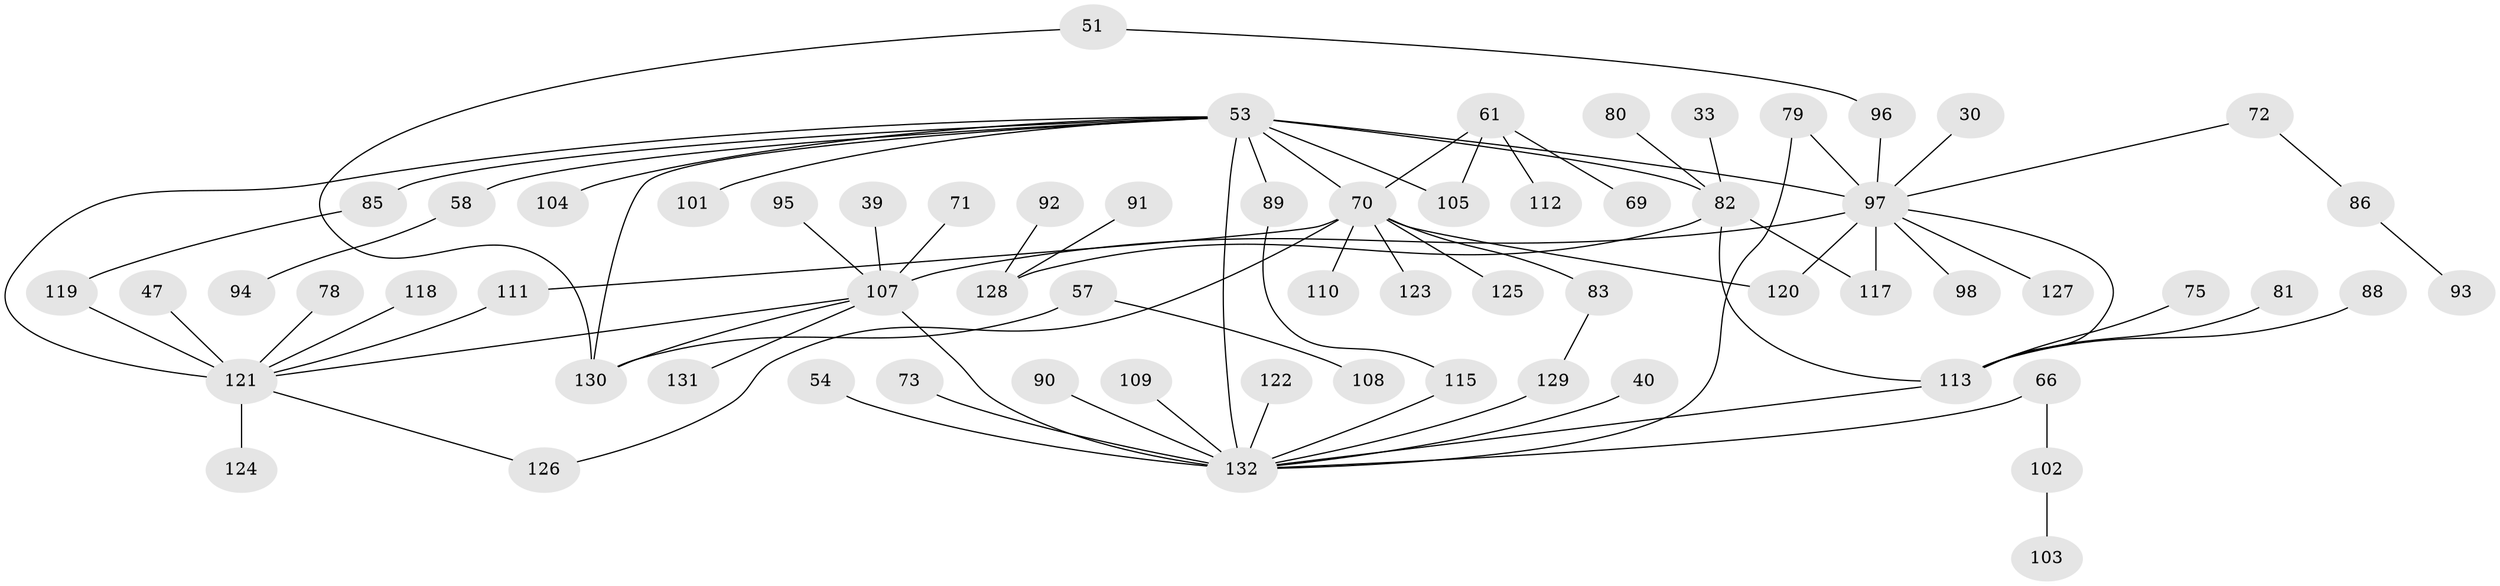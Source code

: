 // original degree distribution, {4: 0.11363636363636363, 7: 0.015151515151515152, 5: 0.03787878787878788, 8: 0.015151515151515152, 6: 0.015151515151515152, 3: 0.1893939393939394, 2: 0.23484848484848486, 1: 0.3787878787878788}
// Generated by graph-tools (version 1.1) at 2025/41/03/09/25 04:41:50]
// undirected, 66 vertices, 80 edges
graph export_dot {
graph [start="1"]
  node [color=gray90,style=filled];
  30;
  33;
  39;
  40;
  47;
  51;
  53 [super="+1+3+4+6+9"];
  54;
  57;
  58 [super="+31"];
  61;
  66;
  69;
  70 [super="+60+59+68"];
  71;
  72;
  73;
  75;
  78;
  79;
  80;
  81;
  82 [super="+43+29"];
  83;
  85 [super="+49"];
  86;
  88;
  89 [super="+27+37"];
  90;
  91;
  92;
  93;
  94;
  95;
  96;
  97 [super="+19+8+77"];
  98;
  101;
  102;
  103;
  104;
  105 [super="+45"];
  107 [super="+35+63+106+99"];
  108;
  109;
  110;
  111 [super="+38"];
  112;
  113 [super="+84"];
  115;
  117 [super="+116"];
  118;
  119;
  120;
  121 [super="+36+65+114+52"];
  122;
  123;
  124;
  125;
  126;
  127;
  128 [super="+32"];
  129;
  130 [super="+34"];
  131;
  132 [super="+7+56"];
  30 -- 97;
  33 -- 82;
  39 -- 107;
  40 -- 132;
  47 -- 121;
  51 -- 96;
  51 -- 130;
  53 -- 101;
  53 -- 104;
  53 -- 132 [weight=2];
  53 -- 97 [weight=2];
  53 -- 89;
  53 -- 130;
  53 -- 58;
  53 -- 105;
  53 -- 70 [weight=3];
  53 -- 121 [weight=3];
  53 -- 82 [weight=3];
  53 -- 85;
  54 -- 132;
  57 -- 108;
  57 -- 130;
  58 -- 94;
  61 -- 69;
  61 -- 112;
  61 -- 105;
  61 -- 70;
  66 -- 102;
  66 -- 132;
  70 -- 83;
  70 -- 120;
  70 -- 123;
  70 -- 125;
  70 -- 110;
  70 -- 126;
  70 -- 111;
  71 -- 107;
  72 -- 86;
  72 -- 97;
  73 -- 132;
  75 -- 113;
  78 -- 121;
  79 -- 132;
  79 -- 97;
  80 -- 82;
  81 -- 113;
  82 -- 128;
  82 -- 113;
  82 -- 117;
  83 -- 129;
  85 -- 119;
  86 -- 93;
  88 -- 113;
  89 -- 115;
  90 -- 132;
  91 -- 128;
  92 -- 128;
  95 -- 107;
  96 -- 97;
  97 -- 98;
  97 -- 120;
  97 -- 127;
  97 -- 107 [weight=2];
  97 -- 113;
  97 -- 117;
  102 -- 103;
  107 -- 121;
  107 -- 130;
  107 -- 132 [weight=2];
  107 -- 131;
  109 -- 132;
  111 -- 121;
  113 -- 132 [weight=2];
  115 -- 132;
  118 -- 121;
  119 -- 121;
  121 -- 124;
  121 -- 126;
  122 -- 132;
  129 -- 132;
}
